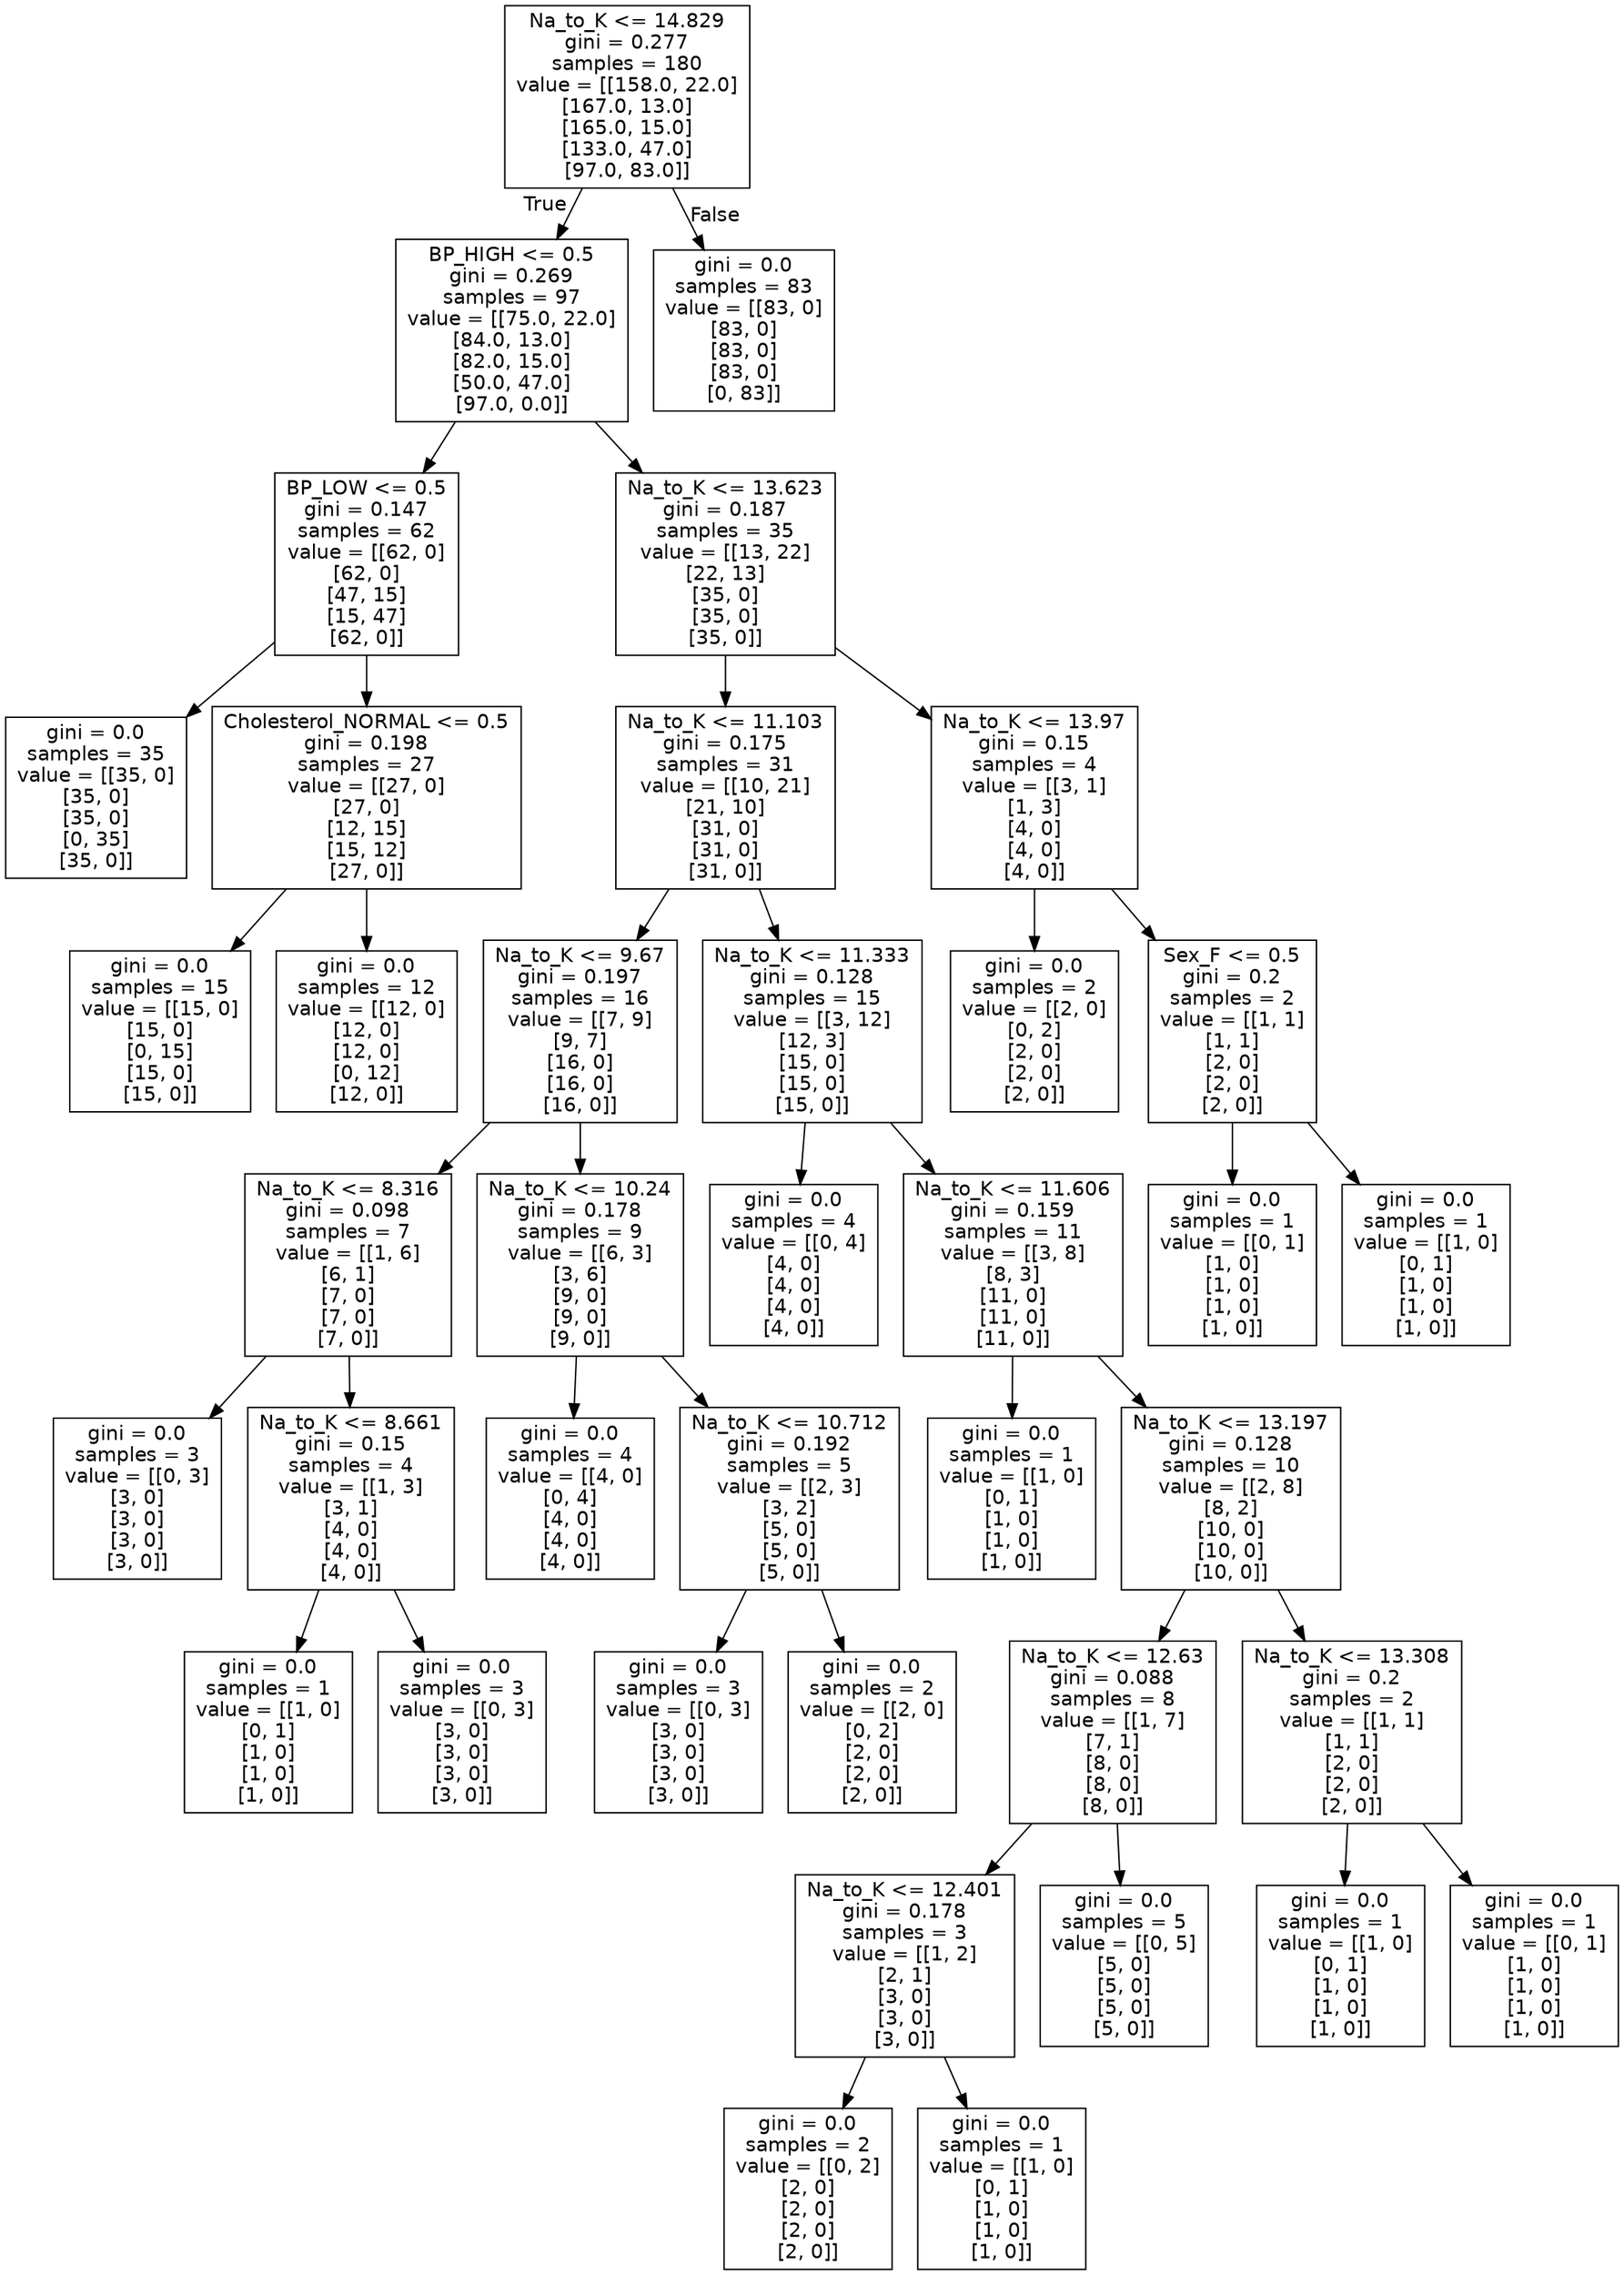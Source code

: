 digraph Tree {
node [shape=box, fontname="helvetica"] ;
edge [fontname="helvetica"] ;
0 [label="Na_to_K <= 14.829\ngini = 0.277\nsamples = 180\nvalue = [[158.0, 22.0]\n[167.0, 13.0]\n[165.0, 15.0]\n[133.0, 47.0]\n[97.0, 83.0]]"] ;
1 [label="BP_HIGH <= 0.5\ngini = 0.269\nsamples = 97\nvalue = [[75.0, 22.0]\n[84.0, 13.0]\n[82.0, 15.0]\n[50.0, 47.0]\n[97.0, 0.0]]"] ;
0 -> 1 [labeldistance=2.5, labelangle=45, headlabel="True"] ;
2 [label="BP_LOW <= 0.5\ngini = 0.147\nsamples = 62\nvalue = [[62, 0]\n[62, 0]\n[47, 15]\n[15, 47]\n[62, 0]]"] ;
1 -> 2 ;
3 [label="gini = 0.0\nsamples = 35\nvalue = [[35, 0]\n[35, 0]\n[35, 0]\n[0, 35]\n[35, 0]]"] ;
2 -> 3 ;
4 [label="Cholesterol_NORMAL <= 0.5\ngini = 0.198\nsamples = 27\nvalue = [[27, 0]\n[27, 0]\n[12, 15]\n[15, 12]\n[27, 0]]"] ;
2 -> 4 ;
5 [label="gini = 0.0\nsamples = 15\nvalue = [[15, 0]\n[15, 0]\n[0, 15]\n[15, 0]\n[15, 0]]"] ;
4 -> 5 ;
6 [label="gini = 0.0\nsamples = 12\nvalue = [[12, 0]\n[12, 0]\n[12, 0]\n[0, 12]\n[12, 0]]"] ;
4 -> 6 ;
7 [label="Na_to_K <= 13.623\ngini = 0.187\nsamples = 35\nvalue = [[13, 22]\n[22, 13]\n[35, 0]\n[35, 0]\n[35, 0]]"] ;
1 -> 7 ;
8 [label="Na_to_K <= 11.103\ngini = 0.175\nsamples = 31\nvalue = [[10, 21]\n[21, 10]\n[31, 0]\n[31, 0]\n[31, 0]]"] ;
7 -> 8 ;
9 [label="Na_to_K <= 9.67\ngini = 0.197\nsamples = 16\nvalue = [[7, 9]\n[9, 7]\n[16, 0]\n[16, 0]\n[16, 0]]"] ;
8 -> 9 ;
10 [label="Na_to_K <= 8.316\ngini = 0.098\nsamples = 7\nvalue = [[1, 6]\n[6, 1]\n[7, 0]\n[7, 0]\n[7, 0]]"] ;
9 -> 10 ;
11 [label="gini = 0.0\nsamples = 3\nvalue = [[0, 3]\n[3, 0]\n[3, 0]\n[3, 0]\n[3, 0]]"] ;
10 -> 11 ;
12 [label="Na_to_K <= 8.661\ngini = 0.15\nsamples = 4\nvalue = [[1, 3]\n[3, 1]\n[4, 0]\n[4, 0]\n[4, 0]]"] ;
10 -> 12 ;
13 [label="gini = 0.0\nsamples = 1\nvalue = [[1, 0]\n[0, 1]\n[1, 0]\n[1, 0]\n[1, 0]]"] ;
12 -> 13 ;
14 [label="gini = 0.0\nsamples = 3\nvalue = [[0, 3]\n[3, 0]\n[3, 0]\n[3, 0]\n[3, 0]]"] ;
12 -> 14 ;
15 [label="Na_to_K <= 10.24\ngini = 0.178\nsamples = 9\nvalue = [[6, 3]\n[3, 6]\n[9, 0]\n[9, 0]\n[9, 0]]"] ;
9 -> 15 ;
16 [label="gini = 0.0\nsamples = 4\nvalue = [[4, 0]\n[0, 4]\n[4, 0]\n[4, 0]\n[4, 0]]"] ;
15 -> 16 ;
17 [label="Na_to_K <= 10.712\ngini = 0.192\nsamples = 5\nvalue = [[2, 3]\n[3, 2]\n[5, 0]\n[5, 0]\n[5, 0]]"] ;
15 -> 17 ;
18 [label="gini = 0.0\nsamples = 3\nvalue = [[0, 3]\n[3, 0]\n[3, 0]\n[3, 0]\n[3, 0]]"] ;
17 -> 18 ;
19 [label="gini = 0.0\nsamples = 2\nvalue = [[2, 0]\n[0, 2]\n[2, 0]\n[2, 0]\n[2, 0]]"] ;
17 -> 19 ;
20 [label="Na_to_K <= 11.333\ngini = 0.128\nsamples = 15\nvalue = [[3, 12]\n[12, 3]\n[15, 0]\n[15, 0]\n[15, 0]]"] ;
8 -> 20 ;
21 [label="gini = 0.0\nsamples = 4\nvalue = [[0, 4]\n[4, 0]\n[4, 0]\n[4, 0]\n[4, 0]]"] ;
20 -> 21 ;
22 [label="Na_to_K <= 11.606\ngini = 0.159\nsamples = 11\nvalue = [[3, 8]\n[8, 3]\n[11, 0]\n[11, 0]\n[11, 0]]"] ;
20 -> 22 ;
23 [label="gini = 0.0\nsamples = 1\nvalue = [[1, 0]\n[0, 1]\n[1, 0]\n[1, 0]\n[1, 0]]"] ;
22 -> 23 ;
24 [label="Na_to_K <= 13.197\ngini = 0.128\nsamples = 10\nvalue = [[2, 8]\n[8, 2]\n[10, 0]\n[10, 0]\n[10, 0]]"] ;
22 -> 24 ;
25 [label="Na_to_K <= 12.63\ngini = 0.088\nsamples = 8\nvalue = [[1, 7]\n[7, 1]\n[8, 0]\n[8, 0]\n[8, 0]]"] ;
24 -> 25 ;
26 [label="Na_to_K <= 12.401\ngini = 0.178\nsamples = 3\nvalue = [[1, 2]\n[2, 1]\n[3, 0]\n[3, 0]\n[3, 0]]"] ;
25 -> 26 ;
27 [label="gini = 0.0\nsamples = 2\nvalue = [[0, 2]\n[2, 0]\n[2, 0]\n[2, 0]\n[2, 0]]"] ;
26 -> 27 ;
28 [label="gini = 0.0\nsamples = 1\nvalue = [[1, 0]\n[0, 1]\n[1, 0]\n[1, 0]\n[1, 0]]"] ;
26 -> 28 ;
29 [label="gini = 0.0\nsamples = 5\nvalue = [[0, 5]\n[5, 0]\n[5, 0]\n[5, 0]\n[5, 0]]"] ;
25 -> 29 ;
30 [label="Na_to_K <= 13.308\ngini = 0.2\nsamples = 2\nvalue = [[1, 1]\n[1, 1]\n[2, 0]\n[2, 0]\n[2, 0]]"] ;
24 -> 30 ;
31 [label="gini = 0.0\nsamples = 1\nvalue = [[1, 0]\n[0, 1]\n[1, 0]\n[1, 0]\n[1, 0]]"] ;
30 -> 31 ;
32 [label="gini = 0.0\nsamples = 1\nvalue = [[0, 1]\n[1, 0]\n[1, 0]\n[1, 0]\n[1, 0]]"] ;
30 -> 32 ;
33 [label="Na_to_K <= 13.97\ngini = 0.15\nsamples = 4\nvalue = [[3, 1]\n[1, 3]\n[4, 0]\n[4, 0]\n[4, 0]]"] ;
7 -> 33 ;
34 [label="gini = 0.0\nsamples = 2\nvalue = [[2, 0]\n[0, 2]\n[2, 0]\n[2, 0]\n[2, 0]]"] ;
33 -> 34 ;
35 [label="Sex_F <= 0.5\ngini = 0.2\nsamples = 2\nvalue = [[1, 1]\n[1, 1]\n[2, 0]\n[2, 0]\n[2, 0]]"] ;
33 -> 35 ;
36 [label="gini = 0.0\nsamples = 1\nvalue = [[0, 1]\n[1, 0]\n[1, 0]\n[1, 0]\n[1, 0]]"] ;
35 -> 36 ;
37 [label="gini = 0.0\nsamples = 1\nvalue = [[1, 0]\n[0, 1]\n[1, 0]\n[1, 0]\n[1, 0]]"] ;
35 -> 37 ;
38 [label="gini = 0.0\nsamples = 83\nvalue = [[83, 0]\n[83, 0]\n[83, 0]\n[83, 0]\n[0, 83]]"] ;
0 -> 38 [labeldistance=2.5, labelangle=-45, headlabel="False"] ;
}
